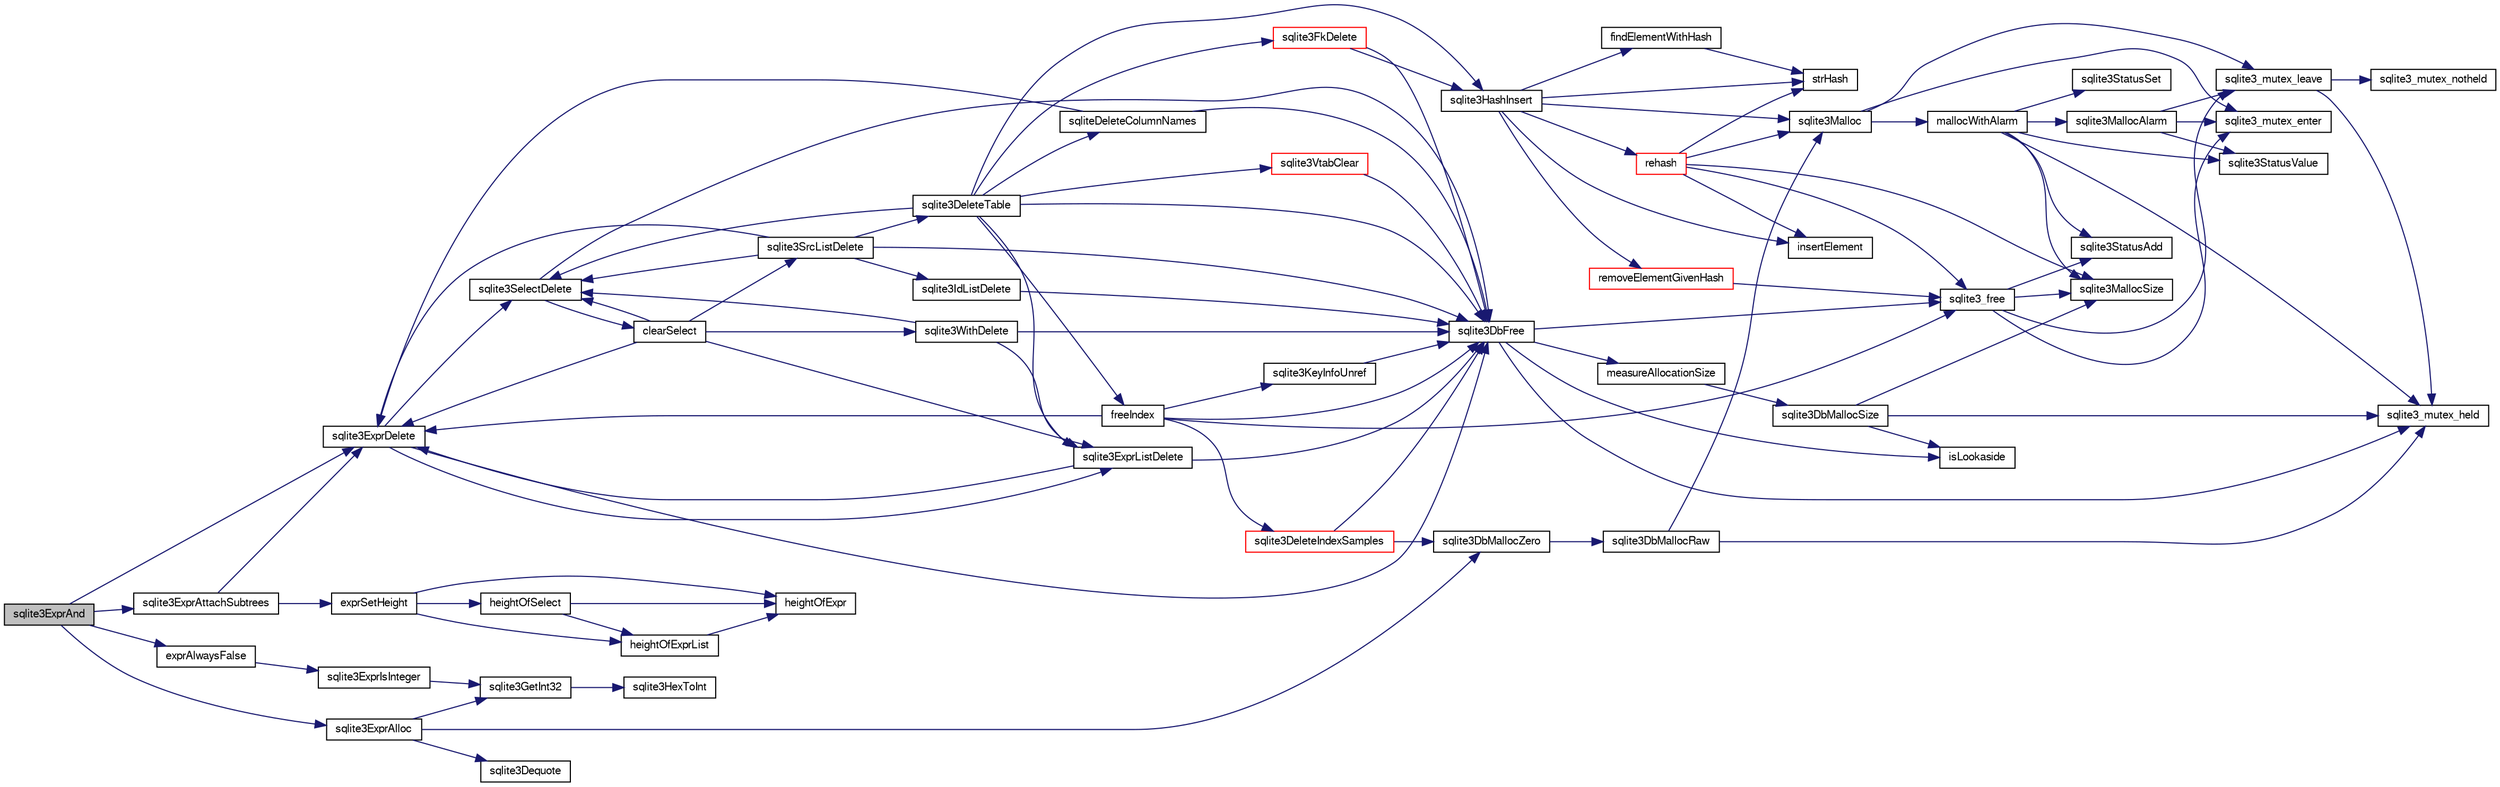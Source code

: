 digraph "sqlite3ExprAnd"
{
  edge [fontname="FreeSans",fontsize="10",labelfontname="FreeSans",labelfontsize="10"];
  node [fontname="FreeSans",fontsize="10",shape=record];
  rankdir="LR";
  Node513048 [label="sqlite3ExprAnd",height=0.2,width=0.4,color="black", fillcolor="grey75", style="filled", fontcolor="black"];
  Node513048 -> Node513049 [color="midnightblue",fontsize="10",style="solid",fontname="FreeSans"];
  Node513049 [label="exprAlwaysFalse",height=0.2,width=0.4,color="black", fillcolor="white", style="filled",URL="$sqlite3_8c.html#aa72440ec8db7b30f945e8f50ad9a4eba"];
  Node513049 -> Node513050 [color="midnightblue",fontsize="10",style="solid",fontname="FreeSans"];
  Node513050 [label="sqlite3ExprIsInteger",height=0.2,width=0.4,color="black", fillcolor="white", style="filled",URL="$sqlite3_8c.html#a93009f02d365fbdd3f83865b723fd950"];
  Node513050 -> Node513051 [color="midnightblue",fontsize="10",style="solid",fontname="FreeSans"];
  Node513051 [label="sqlite3GetInt32",height=0.2,width=0.4,color="black", fillcolor="white", style="filled",URL="$sqlite3_8c.html#a5f876209b4343549fc9224cd11c70928"];
  Node513051 -> Node513052 [color="midnightblue",fontsize="10",style="solid",fontname="FreeSans"];
  Node513052 [label="sqlite3HexToInt",height=0.2,width=0.4,color="black", fillcolor="white", style="filled",URL="$sqlite3_8c.html#ae3802c77b18399c03c8c9f973ff47239"];
  Node513048 -> Node513053 [color="midnightblue",fontsize="10",style="solid",fontname="FreeSans"];
  Node513053 [label="sqlite3ExprDelete",height=0.2,width=0.4,color="black", fillcolor="white", style="filled",URL="$sqlite3_8c.html#ae4e21ab5918e0428fbaa9e615dceb309"];
  Node513053 -> Node513054 [color="midnightblue",fontsize="10",style="solid",fontname="FreeSans"];
  Node513054 [label="sqlite3DbFree",height=0.2,width=0.4,color="black", fillcolor="white", style="filled",URL="$sqlite3_8c.html#ac70ab821a6607b4a1b909582dc37a069"];
  Node513054 -> Node513055 [color="midnightblue",fontsize="10",style="solid",fontname="FreeSans"];
  Node513055 [label="sqlite3_mutex_held",height=0.2,width=0.4,color="black", fillcolor="white", style="filled",URL="$sqlite3_8c.html#acf77da68932b6bc163c5e68547ecc3e7"];
  Node513054 -> Node513056 [color="midnightblue",fontsize="10",style="solid",fontname="FreeSans"];
  Node513056 [label="measureAllocationSize",height=0.2,width=0.4,color="black", fillcolor="white", style="filled",URL="$sqlite3_8c.html#a45731e644a22fdb756e2b6337224217a"];
  Node513056 -> Node513057 [color="midnightblue",fontsize="10",style="solid",fontname="FreeSans"];
  Node513057 [label="sqlite3DbMallocSize",height=0.2,width=0.4,color="black", fillcolor="white", style="filled",URL="$sqlite3_8c.html#aa397e5a8a03495203a0767abf0a71f86"];
  Node513057 -> Node513058 [color="midnightblue",fontsize="10",style="solid",fontname="FreeSans"];
  Node513058 [label="sqlite3MallocSize",height=0.2,width=0.4,color="black", fillcolor="white", style="filled",URL="$sqlite3_8c.html#acf5d2a5f35270bafb050bd2def576955"];
  Node513057 -> Node513055 [color="midnightblue",fontsize="10",style="solid",fontname="FreeSans"];
  Node513057 -> Node513059 [color="midnightblue",fontsize="10",style="solid",fontname="FreeSans"];
  Node513059 [label="isLookaside",height=0.2,width=0.4,color="black", fillcolor="white", style="filled",URL="$sqlite3_8c.html#a770fa05ff9717b75e16f4d968a77b897"];
  Node513054 -> Node513059 [color="midnightblue",fontsize="10",style="solid",fontname="FreeSans"];
  Node513054 -> Node513060 [color="midnightblue",fontsize="10",style="solid",fontname="FreeSans"];
  Node513060 [label="sqlite3_free",height=0.2,width=0.4,color="black", fillcolor="white", style="filled",URL="$sqlite3_8c.html#a6552349e36a8a691af5487999ab09519"];
  Node513060 -> Node513061 [color="midnightblue",fontsize="10",style="solid",fontname="FreeSans"];
  Node513061 [label="sqlite3_mutex_enter",height=0.2,width=0.4,color="black", fillcolor="white", style="filled",URL="$sqlite3_8c.html#a1c12cde690bd89f104de5cbad12a6bf5"];
  Node513060 -> Node513062 [color="midnightblue",fontsize="10",style="solid",fontname="FreeSans"];
  Node513062 [label="sqlite3StatusAdd",height=0.2,width=0.4,color="black", fillcolor="white", style="filled",URL="$sqlite3_8c.html#afa029f93586aeab4cc85360905dae9cd"];
  Node513060 -> Node513058 [color="midnightblue",fontsize="10",style="solid",fontname="FreeSans"];
  Node513060 -> Node513063 [color="midnightblue",fontsize="10",style="solid",fontname="FreeSans"];
  Node513063 [label="sqlite3_mutex_leave",height=0.2,width=0.4,color="black", fillcolor="white", style="filled",URL="$sqlite3_8c.html#a5838d235601dbd3c1fa993555c6bcc93"];
  Node513063 -> Node513055 [color="midnightblue",fontsize="10",style="solid",fontname="FreeSans"];
  Node513063 -> Node513064 [color="midnightblue",fontsize="10",style="solid",fontname="FreeSans"];
  Node513064 [label="sqlite3_mutex_notheld",height=0.2,width=0.4,color="black", fillcolor="white", style="filled",URL="$sqlite3_8c.html#a83967c837c1c000d3b5adcfaa688f5dc"];
  Node513053 -> Node513065 [color="midnightblue",fontsize="10",style="solid",fontname="FreeSans"];
  Node513065 [label="sqlite3SelectDelete",height=0.2,width=0.4,color="black", fillcolor="white", style="filled",URL="$sqlite3_8c.html#a0f56959f0acac85496744f0d068854a0"];
  Node513065 -> Node513066 [color="midnightblue",fontsize="10",style="solid",fontname="FreeSans"];
  Node513066 [label="clearSelect",height=0.2,width=0.4,color="black", fillcolor="white", style="filled",URL="$sqlite3_8c.html#ac083bac4f2f02c26aa02fc24ca8c2dd9"];
  Node513066 -> Node513067 [color="midnightblue",fontsize="10",style="solid",fontname="FreeSans"];
  Node513067 [label="sqlite3ExprListDelete",height=0.2,width=0.4,color="black", fillcolor="white", style="filled",URL="$sqlite3_8c.html#ae9cd46eac81e86a04ed8c09b99fc3c10"];
  Node513067 -> Node513053 [color="midnightblue",fontsize="10",style="solid",fontname="FreeSans"];
  Node513067 -> Node513054 [color="midnightblue",fontsize="10",style="solid",fontname="FreeSans"];
  Node513066 -> Node513068 [color="midnightblue",fontsize="10",style="solid",fontname="FreeSans"];
  Node513068 [label="sqlite3SrcListDelete",height=0.2,width=0.4,color="black", fillcolor="white", style="filled",URL="$sqlite3_8c.html#acc250a3e5e7fd8889a16a9f28e3e7312"];
  Node513068 -> Node513054 [color="midnightblue",fontsize="10",style="solid",fontname="FreeSans"];
  Node513068 -> Node513069 [color="midnightblue",fontsize="10",style="solid",fontname="FreeSans"];
  Node513069 [label="sqlite3DeleteTable",height=0.2,width=0.4,color="black", fillcolor="white", style="filled",URL="$sqlite3_8c.html#a7fd3d507375a381a3807f92735318973"];
  Node513069 -> Node513070 [color="midnightblue",fontsize="10",style="solid",fontname="FreeSans"];
  Node513070 [label="sqlite3HashInsert",height=0.2,width=0.4,color="black", fillcolor="white", style="filled",URL="$sqlite3_8c.html#aebbc6c13b3c139d5f3463938f441da3d"];
  Node513070 -> Node513071 [color="midnightblue",fontsize="10",style="solid",fontname="FreeSans"];
  Node513071 [label="findElementWithHash",height=0.2,width=0.4,color="black", fillcolor="white", style="filled",URL="$sqlite3_8c.html#a75c0f574fa5d51702434c6e980d57d7f"];
  Node513071 -> Node513072 [color="midnightblue",fontsize="10",style="solid",fontname="FreeSans"];
  Node513072 [label="strHash",height=0.2,width=0.4,color="black", fillcolor="white", style="filled",URL="$sqlite3_8c.html#ad7193605dadc27cf291d54e15bdd011d"];
  Node513070 -> Node513073 [color="midnightblue",fontsize="10",style="solid",fontname="FreeSans"];
  Node513073 [label="removeElementGivenHash",height=0.2,width=0.4,color="red", fillcolor="white", style="filled",URL="$sqlite3_8c.html#a97ff4ac3846af0f8caf5426adfa2808a"];
  Node513073 -> Node513060 [color="midnightblue",fontsize="10",style="solid",fontname="FreeSans"];
  Node513070 -> Node513075 [color="midnightblue",fontsize="10",style="solid",fontname="FreeSans"];
  Node513075 [label="sqlite3Malloc",height=0.2,width=0.4,color="black", fillcolor="white", style="filled",URL="$sqlite3_8c.html#a361a2eaa846b1885f123abe46f5d8b2b"];
  Node513075 -> Node513061 [color="midnightblue",fontsize="10",style="solid",fontname="FreeSans"];
  Node513075 -> Node513076 [color="midnightblue",fontsize="10",style="solid",fontname="FreeSans"];
  Node513076 [label="mallocWithAlarm",height=0.2,width=0.4,color="black", fillcolor="white", style="filled",URL="$sqlite3_8c.html#ab070d5cf8e48ec8a6a43cf025d48598b"];
  Node513076 -> Node513055 [color="midnightblue",fontsize="10",style="solid",fontname="FreeSans"];
  Node513076 -> Node513077 [color="midnightblue",fontsize="10",style="solid",fontname="FreeSans"];
  Node513077 [label="sqlite3StatusSet",height=0.2,width=0.4,color="black", fillcolor="white", style="filled",URL="$sqlite3_8c.html#afec7586c01fcb5ea17dc9d7725a589d9"];
  Node513076 -> Node513078 [color="midnightblue",fontsize="10",style="solid",fontname="FreeSans"];
  Node513078 [label="sqlite3StatusValue",height=0.2,width=0.4,color="black", fillcolor="white", style="filled",URL="$sqlite3_8c.html#a30b8ac296c6e200c1fa57708d52c6ef6"];
  Node513076 -> Node513079 [color="midnightblue",fontsize="10",style="solid",fontname="FreeSans"];
  Node513079 [label="sqlite3MallocAlarm",height=0.2,width=0.4,color="black", fillcolor="white", style="filled",URL="$sqlite3_8c.html#ada66988e8471d1198f3219c062377508"];
  Node513079 -> Node513078 [color="midnightblue",fontsize="10",style="solid",fontname="FreeSans"];
  Node513079 -> Node513063 [color="midnightblue",fontsize="10",style="solid",fontname="FreeSans"];
  Node513079 -> Node513061 [color="midnightblue",fontsize="10",style="solid",fontname="FreeSans"];
  Node513076 -> Node513058 [color="midnightblue",fontsize="10",style="solid",fontname="FreeSans"];
  Node513076 -> Node513062 [color="midnightblue",fontsize="10",style="solid",fontname="FreeSans"];
  Node513075 -> Node513063 [color="midnightblue",fontsize="10",style="solid",fontname="FreeSans"];
  Node513070 -> Node513080 [color="midnightblue",fontsize="10",style="solid",fontname="FreeSans"];
  Node513080 [label="rehash",height=0.2,width=0.4,color="red", fillcolor="white", style="filled",URL="$sqlite3_8c.html#a4851529638f6c7af16239ee6e2dcc628"];
  Node513080 -> Node513075 [color="midnightblue",fontsize="10",style="solid",fontname="FreeSans"];
  Node513080 -> Node513060 [color="midnightblue",fontsize="10",style="solid",fontname="FreeSans"];
  Node513080 -> Node513058 [color="midnightblue",fontsize="10",style="solid",fontname="FreeSans"];
  Node513080 -> Node513072 [color="midnightblue",fontsize="10",style="solid",fontname="FreeSans"];
  Node513080 -> Node513347 [color="midnightblue",fontsize="10",style="solid",fontname="FreeSans"];
  Node513347 [label="insertElement",height=0.2,width=0.4,color="black", fillcolor="white", style="filled",URL="$sqlite3_8c.html#a011f717fc5c46f03d78bf81b6714e0ee"];
  Node513070 -> Node513072 [color="midnightblue",fontsize="10",style="solid",fontname="FreeSans"];
  Node513070 -> Node513347 [color="midnightblue",fontsize="10",style="solid",fontname="FreeSans"];
  Node513069 -> Node513348 [color="midnightblue",fontsize="10",style="solid",fontname="FreeSans"];
  Node513348 [label="freeIndex",height=0.2,width=0.4,color="black", fillcolor="white", style="filled",URL="$sqlite3_8c.html#a00907c99c18d5bcb9d0b38c077146c31"];
  Node513348 -> Node513349 [color="midnightblue",fontsize="10",style="solid",fontname="FreeSans"];
  Node513349 [label="sqlite3DeleteIndexSamples",height=0.2,width=0.4,color="red", fillcolor="white", style="filled",URL="$sqlite3_8c.html#aaeda0302fbf61397ec009f65bed047ef"];
  Node513349 -> Node513054 [color="midnightblue",fontsize="10",style="solid",fontname="FreeSans"];
  Node513349 -> Node513278 [color="midnightblue",fontsize="10",style="solid",fontname="FreeSans"];
  Node513278 [label="sqlite3DbMallocZero",height=0.2,width=0.4,color="black", fillcolor="white", style="filled",URL="$sqlite3_8c.html#a49cfebac9d6067a03442c92af73f33e4"];
  Node513278 -> Node513094 [color="midnightblue",fontsize="10",style="solid",fontname="FreeSans"];
  Node513094 [label="sqlite3DbMallocRaw",height=0.2,width=0.4,color="black", fillcolor="white", style="filled",URL="$sqlite3_8c.html#abbe8be0cf7175e11ddc3e2218fad924e"];
  Node513094 -> Node513055 [color="midnightblue",fontsize="10",style="solid",fontname="FreeSans"];
  Node513094 -> Node513075 [color="midnightblue",fontsize="10",style="solid",fontname="FreeSans"];
  Node513348 -> Node513392 [color="midnightblue",fontsize="10",style="solid",fontname="FreeSans"];
  Node513392 [label="sqlite3KeyInfoUnref",height=0.2,width=0.4,color="black", fillcolor="white", style="filled",URL="$sqlite3_8c.html#ac94cc1874ab0865db1dbbefd3886ba4a"];
  Node513392 -> Node513054 [color="midnightblue",fontsize="10",style="solid",fontname="FreeSans"];
  Node513348 -> Node513053 [color="midnightblue",fontsize="10",style="solid",fontname="FreeSans"];
  Node513348 -> Node513054 [color="midnightblue",fontsize="10",style="solid",fontname="FreeSans"];
  Node513348 -> Node513060 [color="midnightblue",fontsize="10",style="solid",fontname="FreeSans"];
  Node513069 -> Node514001 [color="midnightblue",fontsize="10",style="solid",fontname="FreeSans"];
  Node514001 [label="sqlite3FkDelete",height=0.2,width=0.4,color="red", fillcolor="white", style="filled",URL="$sqlite3_8c.html#a59a33da6c4e11d3f99b15eafdc01f013"];
  Node514001 -> Node513070 [color="midnightblue",fontsize="10",style="solid",fontname="FreeSans"];
  Node514001 -> Node513054 [color="midnightblue",fontsize="10",style="solid",fontname="FreeSans"];
  Node513069 -> Node514003 [color="midnightblue",fontsize="10",style="solid",fontname="FreeSans"];
  Node514003 [label="sqliteDeleteColumnNames",height=0.2,width=0.4,color="black", fillcolor="white", style="filled",URL="$sqlite3_8c.html#a30fd46bd85a745b908f382e5dd74c38a"];
  Node514003 -> Node513054 [color="midnightblue",fontsize="10",style="solid",fontname="FreeSans"];
  Node514003 -> Node513053 [color="midnightblue",fontsize="10",style="solid",fontname="FreeSans"];
  Node513069 -> Node513054 [color="midnightblue",fontsize="10",style="solid",fontname="FreeSans"];
  Node513069 -> Node513065 [color="midnightblue",fontsize="10",style="solid",fontname="FreeSans"];
  Node513069 -> Node513067 [color="midnightblue",fontsize="10",style="solid",fontname="FreeSans"];
  Node513069 -> Node514004 [color="midnightblue",fontsize="10",style="solid",fontname="FreeSans"];
  Node514004 [label="sqlite3VtabClear",height=0.2,width=0.4,color="red", fillcolor="white", style="filled",URL="$sqlite3_8c.html#a0690ffd2d2e58bd4ed1ce4f1e35c1ef1"];
  Node514004 -> Node513054 [color="midnightblue",fontsize="10",style="solid",fontname="FreeSans"];
  Node513068 -> Node513065 [color="midnightblue",fontsize="10",style="solid",fontname="FreeSans"];
  Node513068 -> Node513053 [color="midnightblue",fontsize="10",style="solid",fontname="FreeSans"];
  Node513068 -> Node513383 [color="midnightblue",fontsize="10",style="solid",fontname="FreeSans"];
  Node513383 [label="sqlite3IdListDelete",height=0.2,width=0.4,color="black", fillcolor="white", style="filled",URL="$sqlite3_8c.html#a38bea53ea789e86289ca600ff6010f73"];
  Node513383 -> Node513054 [color="midnightblue",fontsize="10",style="solid",fontname="FreeSans"];
  Node513066 -> Node513053 [color="midnightblue",fontsize="10",style="solid",fontname="FreeSans"];
  Node513066 -> Node513065 [color="midnightblue",fontsize="10",style="solid",fontname="FreeSans"];
  Node513066 -> Node513382 [color="midnightblue",fontsize="10",style="solid",fontname="FreeSans"];
  Node513382 [label="sqlite3WithDelete",height=0.2,width=0.4,color="black", fillcolor="white", style="filled",URL="$sqlite3_8c.html#a17d9ea3de76b5d740b422ea9b4fe3abb"];
  Node513382 -> Node513067 [color="midnightblue",fontsize="10",style="solid",fontname="FreeSans"];
  Node513382 -> Node513065 [color="midnightblue",fontsize="10",style="solid",fontname="FreeSans"];
  Node513382 -> Node513054 [color="midnightblue",fontsize="10",style="solid",fontname="FreeSans"];
  Node513065 -> Node513054 [color="midnightblue",fontsize="10",style="solid",fontname="FreeSans"];
  Node513053 -> Node513067 [color="midnightblue",fontsize="10",style="solid",fontname="FreeSans"];
  Node513048 -> Node514005 [color="midnightblue",fontsize="10",style="solid",fontname="FreeSans"];
  Node514005 [label="sqlite3ExprAlloc",height=0.2,width=0.4,color="black", fillcolor="white", style="filled",URL="$sqlite3_8c.html#a7f1c54604acd48617bd41d26f5db776d"];
  Node514005 -> Node513051 [color="midnightblue",fontsize="10",style="solid",fontname="FreeSans"];
  Node514005 -> Node513278 [color="midnightblue",fontsize="10",style="solid",fontname="FreeSans"];
  Node514005 -> Node513333 [color="midnightblue",fontsize="10",style="solid",fontname="FreeSans"];
  Node513333 [label="sqlite3Dequote",height=0.2,width=0.4,color="black", fillcolor="white", style="filled",URL="$sqlite3_8c.html#a7b0ccb71d60de662cbb09755454dee5d"];
  Node513048 -> Node514006 [color="midnightblue",fontsize="10",style="solid",fontname="FreeSans"];
  Node514006 [label="sqlite3ExprAttachSubtrees",height=0.2,width=0.4,color="black", fillcolor="white", style="filled",URL="$sqlite3_8c.html#a74aac72e6029e25c0d4505a4cc4020c6"];
  Node514006 -> Node513053 [color="midnightblue",fontsize="10",style="solid",fontname="FreeSans"];
  Node514006 -> Node514007 [color="midnightblue",fontsize="10",style="solid",fontname="FreeSans"];
  Node514007 [label="exprSetHeight",height=0.2,width=0.4,color="black", fillcolor="white", style="filled",URL="$sqlite3_8c.html#ab160869cf6622ffbf7a44bbe68e925c1"];
  Node514007 -> Node514008 [color="midnightblue",fontsize="10",style="solid",fontname="FreeSans"];
  Node514008 [label="heightOfExpr",height=0.2,width=0.4,color="black", fillcolor="white", style="filled",URL="$sqlite3_8c.html#a2b4e5cbf5eeb540c3c26929aeb1eae1c"];
  Node514007 -> Node514009 [color="midnightblue",fontsize="10",style="solid",fontname="FreeSans"];
  Node514009 [label="heightOfSelect",height=0.2,width=0.4,color="black", fillcolor="white", style="filled",URL="$sqlite3_8c.html#a801de9028f26be07bc082abc58e02e8c"];
  Node514009 -> Node514008 [color="midnightblue",fontsize="10",style="solid",fontname="FreeSans"];
  Node514009 -> Node514010 [color="midnightblue",fontsize="10",style="solid",fontname="FreeSans"];
  Node514010 [label="heightOfExprList",height=0.2,width=0.4,color="black", fillcolor="white", style="filled",URL="$sqlite3_8c.html#a8b10054a02ee97620c9270d3c206a895"];
  Node514010 -> Node514008 [color="midnightblue",fontsize="10",style="solid",fontname="FreeSans"];
  Node514007 -> Node514010 [color="midnightblue",fontsize="10",style="solid",fontname="FreeSans"];
}
